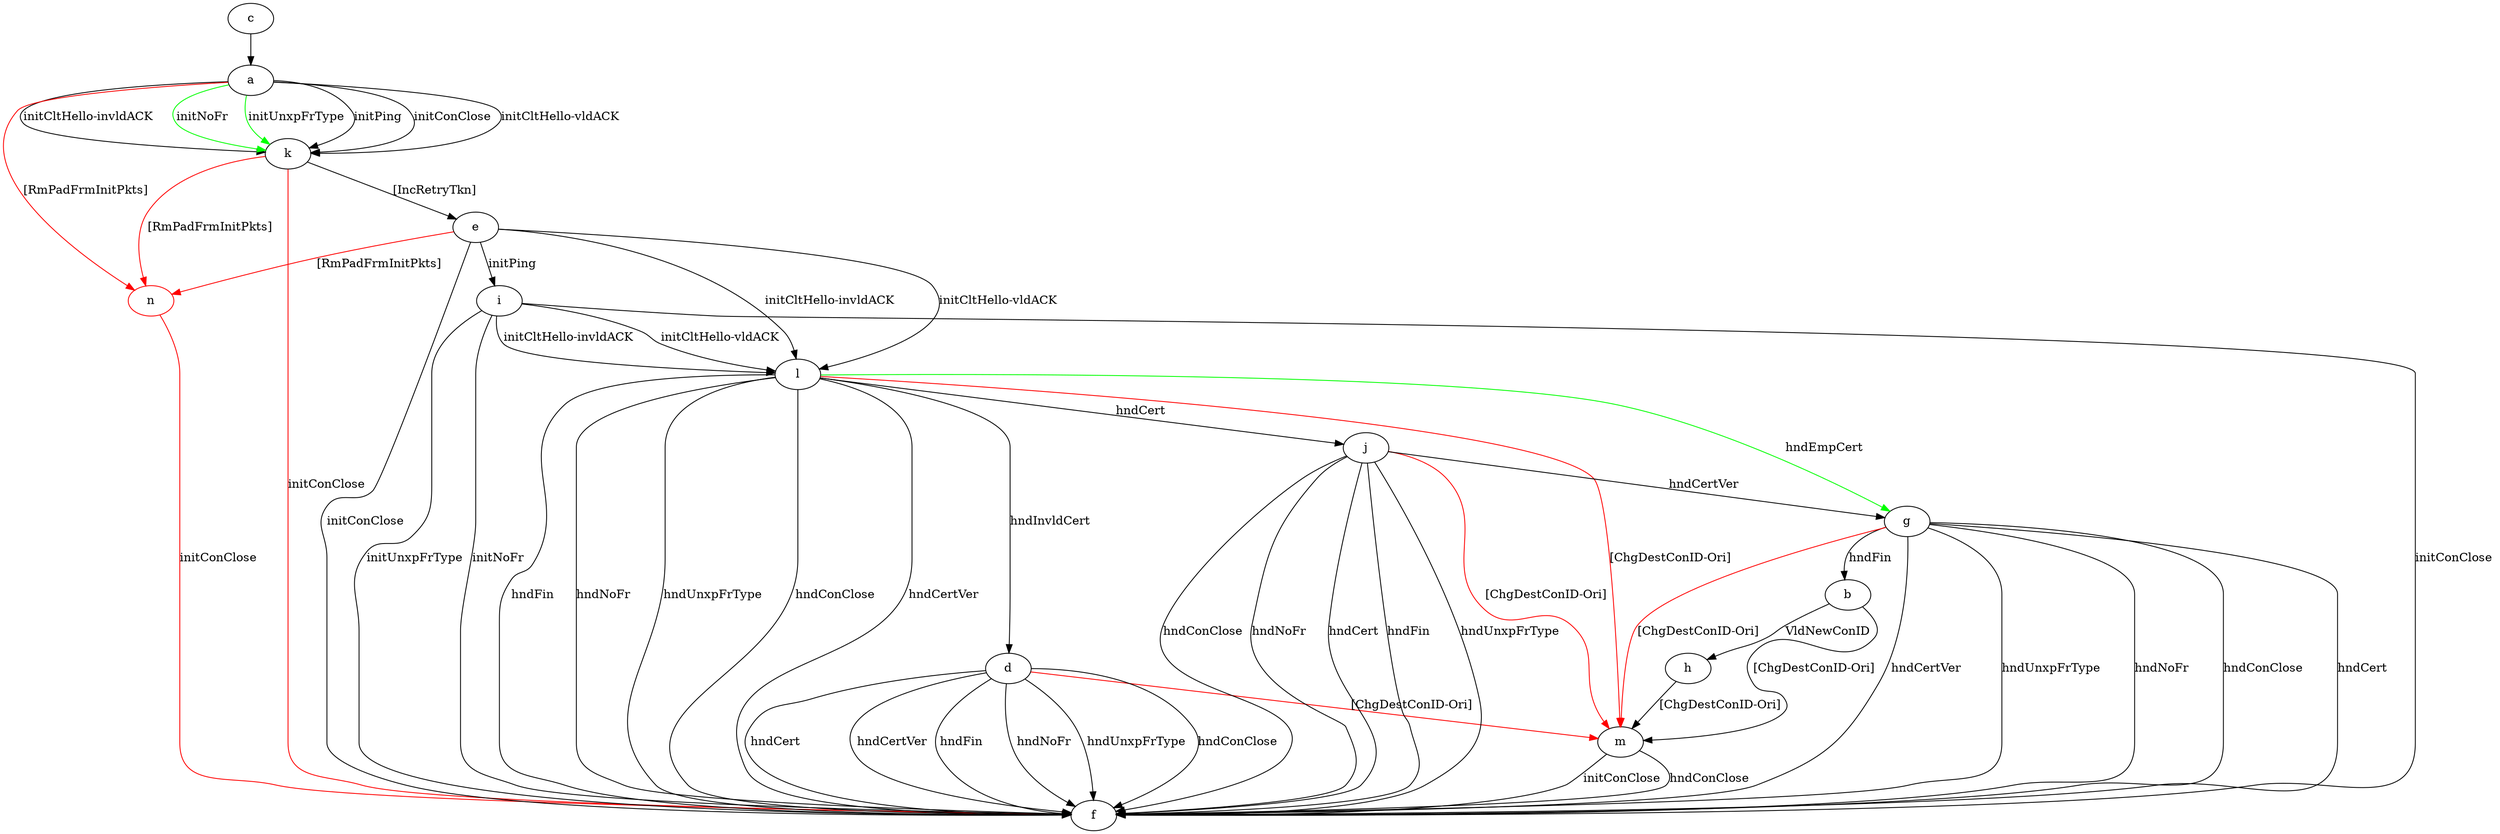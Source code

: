digraph "" {
	a -> k	[key=0,
		label="initPing "];
	a -> k	[key=1,
		label="initConClose "];
	a -> k	[key=2,
		label="initCltHello-vldACK "];
	a -> k	[key=3,
		label="initCltHello-invldACK "];
	a -> k	[key=4,
		color=green,
		label="initNoFr "];
	a -> k	[key=5,
		color=green,
		label="initUnxpFrType "];
	n	[color=red];
	a -> n	[key=0,
		color=red,
		label="[RmPadFrmInitPkts] "];
	b -> h	[key=0,
		label="VldNewConID "];
	b -> m	[key=0,
		label="[ChgDestConID-Ori] "];
	c -> a	[key=0];
	d -> f	[key=0,
		label="hndFin "];
	d -> f	[key=1,
		label="hndNoFr "];
	d -> f	[key=2,
		label="hndUnxpFrType "];
	d -> f	[key=3,
		label="hndConClose "];
	d -> f	[key=4,
		label="hndCert "];
	d -> f	[key=5,
		label="hndCertVer "];
	d -> m	[key=0,
		color=red,
		label="[ChgDestConID-Ori] "];
	e -> f	[key=0,
		label="initConClose "];
	e -> i	[key=0,
		label="initPing "];
	e -> l	[key=0,
		label="initCltHello-vldACK "];
	e -> l	[key=1,
		label="initCltHello-invldACK "];
	e -> n	[key=0,
		color=red,
		label="[RmPadFrmInitPkts] "];
	g -> b	[key=0,
		label="hndFin "];
	g -> f	[key=0,
		label="hndNoFr "];
	g -> f	[key=1,
		label="hndUnxpFrType "];
	g -> f	[key=2,
		label="hndConClose "];
	g -> f	[key=3,
		label="hndCert "];
	g -> f	[key=4,
		label="hndCertVer "];
	g -> m	[key=0,
		color=red,
		label="[ChgDestConID-Ori] "];
	h -> m	[key=0,
		label="[ChgDestConID-Ori] "];
	i -> f	[key=0,
		label="initConClose "];
	i -> f	[key=1,
		label="initNoFr "];
	i -> f	[key=2,
		label="initUnxpFrType "];
	i -> l	[key=0,
		label="initCltHello-vldACK "];
	i -> l	[key=1,
		label="initCltHello-invldACK "];
	j -> f	[key=0,
		label="hndFin "];
	j -> f	[key=1,
		label="hndNoFr "];
	j -> f	[key=2,
		label="hndUnxpFrType "];
	j -> f	[key=3,
		label="hndConClose "];
	j -> f	[key=4,
		label="hndCert "];
	j -> g	[key=0,
		label="hndCertVer "];
	j -> m	[key=0,
		color=red,
		label="[ChgDestConID-Ori] "];
	k -> e	[key=0,
		label="[IncRetryTkn] "];
	k -> f	[key=0,
		color=red,
		label="initConClose "];
	k -> n	[key=0,
		color=red,
		label="[RmPadFrmInitPkts] "];
	l -> d	[key=0,
		label="hndInvldCert "];
	l -> f	[key=0,
		label="hndFin "];
	l -> f	[key=1,
		label="hndNoFr "];
	l -> f	[key=2,
		label="hndUnxpFrType "];
	l -> f	[key=3,
		label="hndConClose "];
	l -> f	[key=4,
		label="hndCertVer "];
	l -> g	[key=0,
		color=green,
		label="hndEmpCert "];
	l -> j	[key=0,
		label="hndCert "];
	l -> m	[key=0,
		color=red,
		label="[ChgDestConID-Ori] "];
	m -> f	[key=0,
		label="initConClose "];
	m -> f	[key=1,
		label="hndConClose "];
	n -> f	[key=0,
		color=red,
		label="initConClose "];
}
